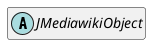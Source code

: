 @startuml
set namespaceSeparator \\
hide members
hide << alias >> circle

abstract class JMediawikiObject
@enduml
